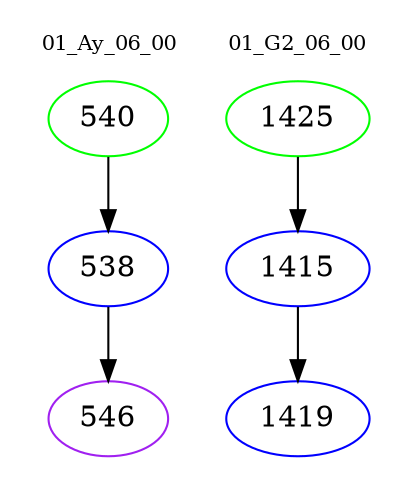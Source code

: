 digraph{
subgraph cluster_0 {
color = white
label = "01_Ay_06_00";
fontsize=10;
T0_540 [label="540", color="green"]
T0_540 -> T0_538 [color="black"]
T0_538 [label="538", color="blue"]
T0_538 -> T0_546 [color="black"]
T0_546 [label="546", color="purple"]
}
subgraph cluster_1 {
color = white
label = "01_G2_06_00";
fontsize=10;
T1_1425 [label="1425", color="green"]
T1_1425 -> T1_1415 [color="black"]
T1_1415 [label="1415", color="blue"]
T1_1415 -> T1_1419 [color="black"]
T1_1419 [label="1419", color="blue"]
}
}
